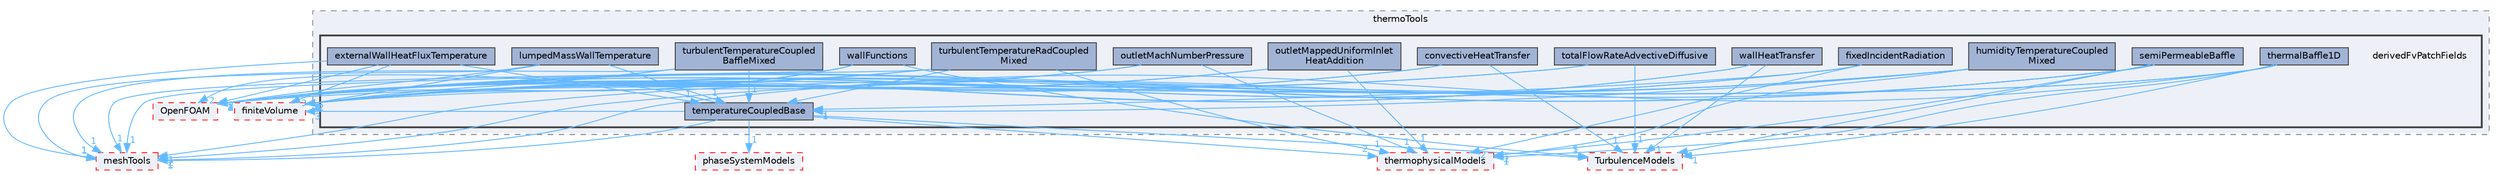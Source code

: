 digraph "src/thermoTools/derivedFvPatchFields"
{
 // LATEX_PDF_SIZE
  bgcolor="transparent";
  edge [fontname=Helvetica,fontsize=10,labelfontname=Helvetica,labelfontsize=10];
  node [fontname=Helvetica,fontsize=10,shape=box,height=0.2,width=0.4];
  compound=true
  subgraph clusterdir_f192f4b4b0cb4760a2ba041121ba3bbf {
    graph [ bgcolor="#edf0f7", pencolor="grey50", label="thermoTools", fontname=Helvetica,fontsize=10 style="filled,dashed", URL="dir_f192f4b4b0cb4760a2ba041121ba3bbf.html",tooltip=""]
  subgraph clusterdir_180701e77928ba70e1b801b7cac290dd {
    graph [ bgcolor="#edf0f7", pencolor="grey25", label="", fontname=Helvetica,fontsize=10 style="filled,bold", URL="dir_180701e77928ba70e1b801b7cac290dd.html",tooltip=""]
    dir_180701e77928ba70e1b801b7cac290dd [shape=plaintext, label="derivedFvPatchFields"];
  dir_b487b7cd8039003cfe540c82d131f66e [label="convectiveHeatTransfer", fillcolor="#a2b4d6", color="grey25", style="filled", URL="dir_b487b7cd8039003cfe540c82d131f66e.html",tooltip=""];
  dir_baea2b08974dad65d53ac02fcaea9857 [label="externalWallHeatFluxTemperature", fillcolor="#a2b4d6", color="grey25", style="filled", URL="dir_baea2b08974dad65d53ac02fcaea9857.html",tooltip=""];
  dir_5084ded0d97d1fac59840dab21b6aa90 [label="fixedIncidentRadiation", fillcolor="#a2b4d6", color="grey25", style="filled", URL="dir_5084ded0d97d1fac59840dab21b6aa90.html",tooltip=""];
  dir_5cd5adca8c42bb53558e62d7bea3238a [label="humidityTemperatureCoupled\lMixed", fillcolor="#a2b4d6", color="grey25", style="filled", URL="dir_5cd5adca8c42bb53558e62d7bea3238a.html",tooltip=""];
  dir_a07b9026ca2d33fff56d7e4e106fb632 [label="lumpedMassWallTemperature", fillcolor="#a2b4d6", color="grey25", style="filled", URL="dir_a07b9026ca2d33fff56d7e4e106fb632.html",tooltip=""];
  dir_c1ccb06c727d06235a1c47019e7a6731 [label="outletMachNumberPressure", fillcolor="#a2b4d6", color="grey25", style="filled", URL="dir_c1ccb06c727d06235a1c47019e7a6731.html",tooltip=""];
  dir_7572b13ab2dd7d04f54df61a6b5b758b [label="outletMappedUniformInlet\lHeatAddition", fillcolor="#a2b4d6", color="grey25", style="filled", URL="dir_7572b13ab2dd7d04f54df61a6b5b758b.html",tooltip=""];
  dir_88df2376325f446d96bc717854f33685 [label="semiPermeableBaffle", fillcolor="#a2b4d6", color="grey25", style="filled", URL="dir_88df2376325f446d96bc717854f33685.html",tooltip=""];
  dir_1a0c03c59ade78c031a03d865a32cdba [label="temperatureCoupledBase", fillcolor="#a2b4d6", color="grey25", style="filled", URL="dir_1a0c03c59ade78c031a03d865a32cdba.html",tooltip=""];
  dir_d2ff1ad33f4edae287044887e73b9158 [label="thermalBaffle1D", fillcolor="#a2b4d6", color="grey25", style="filled", URL="dir_d2ff1ad33f4edae287044887e73b9158.html",tooltip=""];
  dir_5627e9e558aab733e3cf6f37b1e60658 [label="totalFlowRateAdvectiveDiffusive", fillcolor="#a2b4d6", color="grey25", style="filled", URL="dir_5627e9e558aab733e3cf6f37b1e60658.html",tooltip=""];
  dir_da7bc52a3a1161aa49f2bf54bcd1ade1 [label="turbulentTemperatureCoupled\lBaffleMixed", fillcolor="#a2b4d6", color="grey25", style="filled", URL="dir_da7bc52a3a1161aa49f2bf54bcd1ade1.html",tooltip=""];
  dir_ea888715a078ad9ed3c1105c485bf054 [label="turbulentTemperatureRadCoupled\lMixed", fillcolor="#a2b4d6", color="grey25", style="filled", URL="dir_ea888715a078ad9ed3c1105c485bf054.html",tooltip=""];
  dir_3440368473457b91b63e749543e6b42e [label="wallFunctions", fillcolor="#a2b4d6", color="grey25", style="filled", URL="dir_3440368473457b91b63e749543e6b42e.html",tooltip=""];
  dir_e3d9a526a0412aefc9b26535288a7540 [label="wallHeatTransfer", fillcolor="#a2b4d6", color="grey25", style="filled", URL="dir_e3d9a526a0412aefc9b26535288a7540.html",tooltip=""];
  }
  }
  dir_1eda626aeac0f0ad2848c36acaa5d501 [label="TurbulenceModels", fillcolor="#edf0f7", color="red", style="filled,dashed", URL="dir_1eda626aeac0f0ad2848c36acaa5d501.html",tooltip=""];
  dir_9bd15774b555cf7259a6fa18f99fe99b [label="finiteVolume", fillcolor="#edf0f7", color="red", style="filled,dashed", URL="dir_9bd15774b555cf7259a6fa18f99fe99b.html",tooltip=""];
  dir_c5473ff19b20e6ec4dfe5c310b3778a8 [label="OpenFOAM", fillcolor="#edf0f7", color="red", style="filled,dashed", URL="dir_c5473ff19b20e6ec4dfe5c310b3778a8.html",tooltip=""];
  dir_ae30ad0bef50cf391b24c614251bb9fd [label="meshTools", fillcolor="#edf0f7", color="red", style="filled,dashed", URL="dir_ae30ad0bef50cf391b24c614251bb9fd.html",tooltip=""];
  dir_2778d089ec5c4f66810b11f753867003 [label="thermophysicalModels", fillcolor="#edf0f7", color="red", style="filled,dashed", URL="dir_2778d089ec5c4f66810b11f753867003.html",tooltip=""];
  dir_cd6600bc80177e0c28877b216d84d6c6 [label="phaseSystemModels", fillcolor="#edf0f7", color="red", style="filled,dashed", URL="dir_cd6600bc80177e0c28877b216d84d6c6.html",tooltip=""];
  dir_b487b7cd8039003cfe540c82d131f66e->dir_1eda626aeac0f0ad2848c36acaa5d501 [headlabel="1", labeldistance=1.5 headhref="dir_000680_004143.html" href="dir_000680_004143.html" color="steelblue1" fontcolor="steelblue1"];
  dir_b487b7cd8039003cfe540c82d131f66e->dir_9bd15774b555cf7259a6fa18f99fe99b [headlabel="2", labeldistance=1.5 headhref="dir_000680_001387.html" href="dir_000680_001387.html" color="steelblue1" fontcolor="steelblue1"];
  dir_b487b7cd8039003cfe540c82d131f66e->dir_c5473ff19b20e6ec4dfe5c310b3778a8 [headlabel="1", labeldistance=1.5 headhref="dir_000680_002695.html" href="dir_000680_002695.html" color="steelblue1" fontcolor="steelblue1"];
  dir_baea2b08974dad65d53ac02fcaea9857->dir_1a0c03c59ade78c031a03d865a32cdba [headlabel="1", labeldistance=1.5 headhref="dir_001224_003967.html" href="dir_001224_003967.html" color="steelblue1" fontcolor="steelblue1"];
  dir_baea2b08974dad65d53ac02fcaea9857->dir_9bd15774b555cf7259a6fa18f99fe99b [headlabel="3", labeldistance=1.5 headhref="dir_001224_001387.html" href="dir_001224_001387.html" color="steelblue1" fontcolor="steelblue1"];
  dir_baea2b08974dad65d53ac02fcaea9857->dir_ae30ad0bef50cf391b24c614251bb9fd [headlabel="1", labeldistance=1.5 headhref="dir_001224_002382.html" href="dir_001224_002382.html" color="steelblue1" fontcolor="steelblue1"];
  dir_baea2b08974dad65d53ac02fcaea9857->dir_c5473ff19b20e6ec4dfe5c310b3778a8 [headlabel="2", labeldistance=1.5 headhref="dir_001224_002695.html" href="dir_001224_002695.html" color="steelblue1" fontcolor="steelblue1"];
  dir_5084ded0d97d1fac59840dab21b6aa90->dir_1a0c03c59ade78c031a03d865a32cdba [headlabel="1", labeldistance=1.5 headhref="dir_001405_003967.html" href="dir_001405_003967.html" color="steelblue1" fontcolor="steelblue1"];
  dir_5084ded0d97d1fac59840dab21b6aa90->dir_2778d089ec5c4f66810b11f753867003 [headlabel="2", labeldistance=1.5 headhref="dir_001405_004022.html" href="dir_001405_004022.html" color="steelblue1" fontcolor="steelblue1"];
  dir_5084ded0d97d1fac59840dab21b6aa90->dir_9bd15774b555cf7259a6fa18f99fe99b [headlabel="3", labeldistance=1.5 headhref="dir_001405_001387.html" href="dir_001405_001387.html" color="steelblue1" fontcolor="steelblue1"];
  dir_5084ded0d97d1fac59840dab21b6aa90->dir_c5473ff19b20e6ec4dfe5c310b3778a8 [headlabel="2", labeldistance=1.5 headhref="dir_001405_002695.html" href="dir_001405_002695.html" color="steelblue1" fontcolor="steelblue1"];
  dir_5cd5adca8c42bb53558e62d7bea3238a->dir_1a0c03c59ade78c031a03d865a32cdba [headlabel="1", labeldistance=1.5 headhref="dir_001756_003967.html" href="dir_001756_003967.html" color="steelblue1" fontcolor="steelblue1"];
  dir_5cd5adca8c42bb53558e62d7bea3238a->dir_2778d089ec5c4f66810b11f753867003 [headlabel="1", labeldistance=1.5 headhref="dir_001756_004022.html" href="dir_001756_004022.html" color="steelblue1" fontcolor="steelblue1"];
  dir_5cd5adca8c42bb53558e62d7bea3238a->dir_9bd15774b555cf7259a6fa18f99fe99b [headlabel="5", labeldistance=1.5 headhref="dir_001756_001387.html" href="dir_001756_001387.html" color="steelblue1" fontcolor="steelblue1"];
  dir_5cd5adca8c42bb53558e62d7bea3238a->dir_ae30ad0bef50cf391b24c614251bb9fd [headlabel="1", labeldistance=1.5 headhref="dir_001756_002382.html" href="dir_001756_002382.html" color="steelblue1" fontcolor="steelblue1"];
  dir_5cd5adca8c42bb53558e62d7bea3238a->dir_c5473ff19b20e6ec4dfe5c310b3778a8 [headlabel="2", labeldistance=1.5 headhref="dir_001756_002695.html" href="dir_001756_002695.html" color="steelblue1" fontcolor="steelblue1"];
  dir_a07b9026ca2d33fff56d7e4e106fb632->dir_1a0c03c59ade78c031a03d865a32cdba [headlabel="1", labeldistance=1.5 headhref="dir_002267_003967.html" href="dir_002267_003967.html" color="steelblue1" fontcolor="steelblue1"];
  dir_a07b9026ca2d33fff56d7e4e106fb632->dir_9bd15774b555cf7259a6fa18f99fe99b [headlabel="3", labeldistance=1.5 headhref="dir_002267_001387.html" href="dir_002267_001387.html" color="steelblue1" fontcolor="steelblue1"];
  dir_a07b9026ca2d33fff56d7e4e106fb632->dir_ae30ad0bef50cf391b24c614251bb9fd [headlabel="1", labeldistance=1.5 headhref="dir_002267_002382.html" href="dir_002267_002382.html" color="steelblue1" fontcolor="steelblue1"];
  dir_a07b9026ca2d33fff56d7e4e106fb632->dir_c5473ff19b20e6ec4dfe5c310b3778a8 [headlabel="1", labeldistance=1.5 headhref="dir_002267_002695.html" href="dir_002267_002695.html" color="steelblue1" fontcolor="steelblue1"];
  dir_c1ccb06c727d06235a1c47019e7a6731->dir_2778d089ec5c4f66810b11f753867003 [headlabel="1", labeldistance=1.5 headhref="dir_002731_004022.html" href="dir_002731_004022.html" color="steelblue1" fontcolor="steelblue1"];
  dir_c1ccb06c727d06235a1c47019e7a6731->dir_9bd15774b555cf7259a6fa18f99fe99b [headlabel="4", labeldistance=1.5 headhref="dir_002731_001387.html" href="dir_002731_001387.html" color="steelblue1" fontcolor="steelblue1"];
  dir_c1ccb06c727d06235a1c47019e7a6731->dir_c5473ff19b20e6ec4dfe5c310b3778a8 [headlabel="2", labeldistance=1.5 headhref="dir_002731_002695.html" href="dir_002731_002695.html" color="steelblue1" fontcolor="steelblue1"];
  dir_7572b13ab2dd7d04f54df61a6b5b758b->dir_2778d089ec5c4f66810b11f753867003 [headlabel="1", labeldistance=1.5 headhref="dir_002733_004022.html" href="dir_002733_004022.html" color="steelblue1" fontcolor="steelblue1"];
  dir_7572b13ab2dd7d04f54df61a6b5b758b->dir_9bd15774b555cf7259a6fa18f99fe99b [headlabel="4", labeldistance=1.5 headhref="dir_002733_001387.html" href="dir_002733_001387.html" color="steelblue1" fontcolor="steelblue1"];
  dir_7572b13ab2dd7d04f54df61a6b5b758b->dir_c5473ff19b20e6ec4dfe5c310b3778a8 [headlabel="1", labeldistance=1.5 headhref="dir_002733_002695.html" href="dir_002733_002695.html" color="steelblue1" fontcolor="steelblue1"];
  dir_88df2376325f446d96bc717854f33685->dir_c5473ff19b20e6ec4dfe5c310b3778a8 [headlabel="2", labeldistance=1.5 headhref="dir_003474_002695.html" href="dir_003474_002695.html" color="steelblue1" fontcolor="steelblue1"];
  dir_88df2376325f446d96bc717854f33685->dir_9bd15774b555cf7259a6fa18f99fe99b [headlabel="8", labeldistance=1.5 headhref="dir_003474_001387.html" href="dir_003474_001387.html" color="steelblue1" fontcolor="steelblue1"];
  dir_88df2376325f446d96bc717854f33685->dir_1eda626aeac0f0ad2848c36acaa5d501 [headlabel="1", labeldistance=1.5 headhref="dir_003474_004143.html" href="dir_003474_004143.html" color="steelblue1" fontcolor="steelblue1"];
  dir_88df2376325f446d96bc717854f33685->dir_ae30ad0bef50cf391b24c614251bb9fd [headlabel="2", labeldistance=1.5 headhref="dir_003474_002382.html" href="dir_003474_002382.html" color="steelblue1" fontcolor="steelblue1"];
  dir_88df2376325f446d96bc717854f33685->dir_2778d089ec5c4f66810b11f753867003 [headlabel="2", labeldistance=1.5 headhref="dir_003474_004022.html" href="dir_003474_004022.html" color="steelblue1" fontcolor="steelblue1"];
  dir_1a0c03c59ade78c031a03d865a32cdba->dir_1eda626aeac0f0ad2848c36acaa5d501 [headlabel="1", labeldistance=1.5 headhref="dir_003967_004143.html" href="dir_003967_004143.html" color="steelblue1" fontcolor="steelblue1"];
  dir_1a0c03c59ade78c031a03d865a32cdba->dir_2778d089ec5c4f66810b11f753867003 [headlabel="2", labeldistance=1.5 headhref="dir_003967_004022.html" href="dir_003967_004022.html" color="steelblue1" fontcolor="steelblue1"];
  dir_1a0c03c59ade78c031a03d865a32cdba->dir_9bd15774b555cf7259a6fa18f99fe99b [headlabel="3", labeldistance=1.5 headhref="dir_003967_001387.html" href="dir_003967_001387.html" color="steelblue1" fontcolor="steelblue1"];
  dir_1a0c03c59ade78c031a03d865a32cdba->dir_ae30ad0bef50cf391b24c614251bb9fd [headlabel="1", labeldistance=1.5 headhref="dir_003967_002382.html" href="dir_003967_002382.html" color="steelblue1" fontcolor="steelblue1"];
  dir_1a0c03c59ade78c031a03d865a32cdba->dir_c5473ff19b20e6ec4dfe5c310b3778a8 [headlabel="2", labeldistance=1.5 headhref="dir_003967_002695.html" href="dir_003967_002695.html" color="steelblue1" fontcolor="steelblue1"];
  dir_1a0c03c59ade78c031a03d865a32cdba->dir_cd6600bc80177e0c28877b216d84d6c6 [headlabel="1", labeldistance=1.5 headhref="dir_003967_002907.html" href="dir_003967_002907.html" color="steelblue1" fontcolor="steelblue1"];
  dir_d2ff1ad33f4edae287044887e73b9158->dir_1eda626aeac0f0ad2848c36acaa5d501 [headlabel="1", labeldistance=1.5 headhref="dir_003994_004143.html" href="dir_003994_004143.html" color="steelblue1" fontcolor="steelblue1"];
  dir_d2ff1ad33f4edae287044887e73b9158->dir_2778d089ec5c4f66810b11f753867003 [headlabel="1", labeldistance=1.5 headhref="dir_003994_004022.html" href="dir_003994_004022.html" color="steelblue1" fontcolor="steelblue1"];
  dir_d2ff1ad33f4edae287044887e73b9158->dir_9bd15774b555cf7259a6fa18f99fe99b [headlabel="3", labeldistance=1.5 headhref="dir_003994_001387.html" href="dir_003994_001387.html" color="steelblue1" fontcolor="steelblue1"];
  dir_d2ff1ad33f4edae287044887e73b9158->dir_ae30ad0bef50cf391b24c614251bb9fd [headlabel="1", labeldistance=1.5 headhref="dir_003994_002382.html" href="dir_003994_002382.html" color="steelblue1" fontcolor="steelblue1"];
  dir_d2ff1ad33f4edae287044887e73b9158->dir_c5473ff19b20e6ec4dfe5c310b3778a8 [headlabel="3", labeldistance=1.5 headhref="dir_003994_002695.html" href="dir_003994_002695.html" color="steelblue1" fontcolor="steelblue1"];
  dir_5627e9e558aab733e3cf6f37b1e60658->dir_1eda626aeac0f0ad2848c36acaa5d501 [headlabel="1", labeldistance=1.5 headhref="dir_004083_004143.html" href="dir_004083_004143.html" color="steelblue1" fontcolor="steelblue1"];
  dir_5627e9e558aab733e3cf6f37b1e60658->dir_9bd15774b555cf7259a6fa18f99fe99b [headlabel="4", labeldistance=1.5 headhref="dir_004083_001387.html" href="dir_004083_001387.html" color="steelblue1" fontcolor="steelblue1"];
  dir_5627e9e558aab733e3cf6f37b1e60658->dir_c5473ff19b20e6ec4dfe5c310b3778a8 [headlabel="1", labeldistance=1.5 headhref="dir_004083_002695.html" href="dir_004083_002695.html" color="steelblue1" fontcolor="steelblue1"];
  dir_da7bc52a3a1161aa49f2bf54bcd1ade1->dir_1a0c03c59ade78c031a03d865a32cdba [headlabel="1", labeldistance=1.5 headhref="dir_004159_003967.html" href="dir_004159_003967.html" color="steelblue1" fontcolor="steelblue1"];
  dir_da7bc52a3a1161aa49f2bf54bcd1ade1->dir_9bd15774b555cf7259a6fa18f99fe99b [headlabel="4", labeldistance=1.5 headhref="dir_004159_001387.html" href="dir_004159_001387.html" color="steelblue1" fontcolor="steelblue1"];
  dir_da7bc52a3a1161aa49f2bf54bcd1ade1->dir_ae30ad0bef50cf391b24c614251bb9fd [headlabel="1", labeldistance=1.5 headhref="dir_004159_002382.html" href="dir_004159_002382.html" color="steelblue1" fontcolor="steelblue1"];
  dir_da7bc52a3a1161aa49f2bf54bcd1ade1->dir_c5473ff19b20e6ec4dfe5c310b3778a8 [headlabel="2", labeldistance=1.5 headhref="dir_004159_002695.html" href="dir_004159_002695.html" color="steelblue1" fontcolor="steelblue1"];
  dir_ea888715a078ad9ed3c1105c485bf054->dir_1a0c03c59ade78c031a03d865a32cdba [headlabel="1", labeldistance=1.5 headhref="dir_004160_003967.html" href="dir_004160_003967.html" color="steelblue1" fontcolor="steelblue1"];
  dir_ea888715a078ad9ed3c1105c485bf054->dir_2778d089ec5c4f66810b11f753867003 [headlabel="1", labeldistance=1.5 headhref="dir_004160_004022.html" href="dir_004160_004022.html" color="steelblue1" fontcolor="steelblue1"];
  dir_ea888715a078ad9ed3c1105c485bf054->dir_9bd15774b555cf7259a6fa18f99fe99b [headlabel="5", labeldistance=1.5 headhref="dir_004160_001387.html" href="dir_004160_001387.html" color="steelblue1" fontcolor="steelblue1"];
  dir_ea888715a078ad9ed3c1105c485bf054->dir_ae30ad0bef50cf391b24c614251bb9fd [headlabel="1", labeldistance=1.5 headhref="dir_004160_002382.html" href="dir_004160_002382.html" color="steelblue1" fontcolor="steelblue1"];
  dir_ea888715a078ad9ed3c1105c485bf054->dir_c5473ff19b20e6ec4dfe5c310b3778a8 [headlabel="4", labeldistance=1.5 headhref="dir_004160_002695.html" href="dir_004160_002695.html" color="steelblue1" fontcolor="steelblue1"];
  dir_3440368473457b91b63e749543e6b42e->dir_1eda626aeac0f0ad2848c36acaa5d501 [headlabel="5", labeldistance=1.5 headhref="dir_004347_004143.html" href="dir_004347_004143.html" color="steelblue1" fontcolor="steelblue1"];
  dir_3440368473457b91b63e749543e6b42e->dir_9bd15774b555cf7259a6fa18f99fe99b [headlabel="12", labeldistance=1.5 headhref="dir_004347_001387.html" href="dir_004347_001387.html" color="steelblue1" fontcolor="steelblue1"];
  dir_3440368473457b91b63e749543e6b42e->dir_ae30ad0bef50cf391b24c614251bb9fd [headlabel="1", labeldistance=1.5 headhref="dir_004347_002382.html" href="dir_004347_002382.html" color="steelblue1" fontcolor="steelblue1"];
  dir_3440368473457b91b63e749543e6b42e->dir_c5473ff19b20e6ec4dfe5c310b3778a8 [headlabel="3", labeldistance=1.5 headhref="dir_004347_002695.html" href="dir_004347_002695.html" color="steelblue1" fontcolor="steelblue1"];
  dir_e3d9a526a0412aefc9b26535288a7540->dir_1eda626aeac0f0ad2848c36acaa5d501 [headlabel="1", labeldistance=1.5 headhref="dir_004352_004143.html" href="dir_004352_004143.html" color="steelblue1" fontcolor="steelblue1"];
  dir_e3d9a526a0412aefc9b26535288a7540->dir_9bd15774b555cf7259a6fa18f99fe99b [headlabel="2", labeldistance=1.5 headhref="dir_004352_001387.html" href="dir_004352_001387.html" color="steelblue1" fontcolor="steelblue1"];
  dir_e3d9a526a0412aefc9b26535288a7540->dir_c5473ff19b20e6ec4dfe5c310b3778a8 [headlabel="1", labeldistance=1.5 headhref="dir_004352_002695.html" href="dir_004352_002695.html" color="steelblue1" fontcolor="steelblue1"];
}
